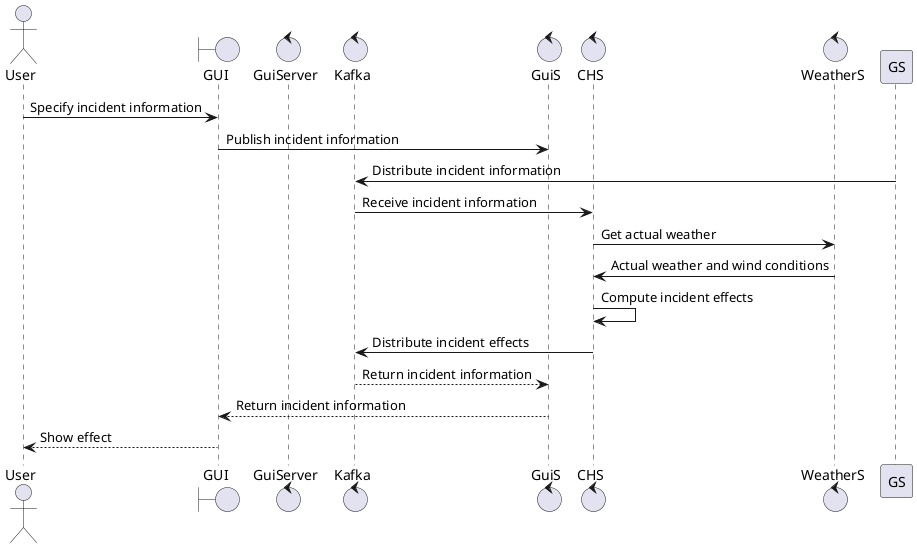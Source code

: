 @startuml Basic flow
actor User
boundary GUI
control GuiServer
control Kafka
control GuiS
' GUI Server
control CHS
' Chemical Hazard Service
control WeatherS
'Wind & Weather Service

User -> GUI: Specify incident information
GUI -> GuiS: Publish incident information
GS -> Kafka: Distribute incident information
Kafka -> CHS: Receive incident information
CHS -> WeatherS: Get actual weather
WeatherS -> CHS: Actual weather and wind conditions
CHS -> CHS: Compute incident effects
CHS -> Kafka: Distribute incident effects
Kafka --> GuiS: Return incident information
GuiS --> GUI: Return incident information
GUI --> User: Show effect
@enduml
